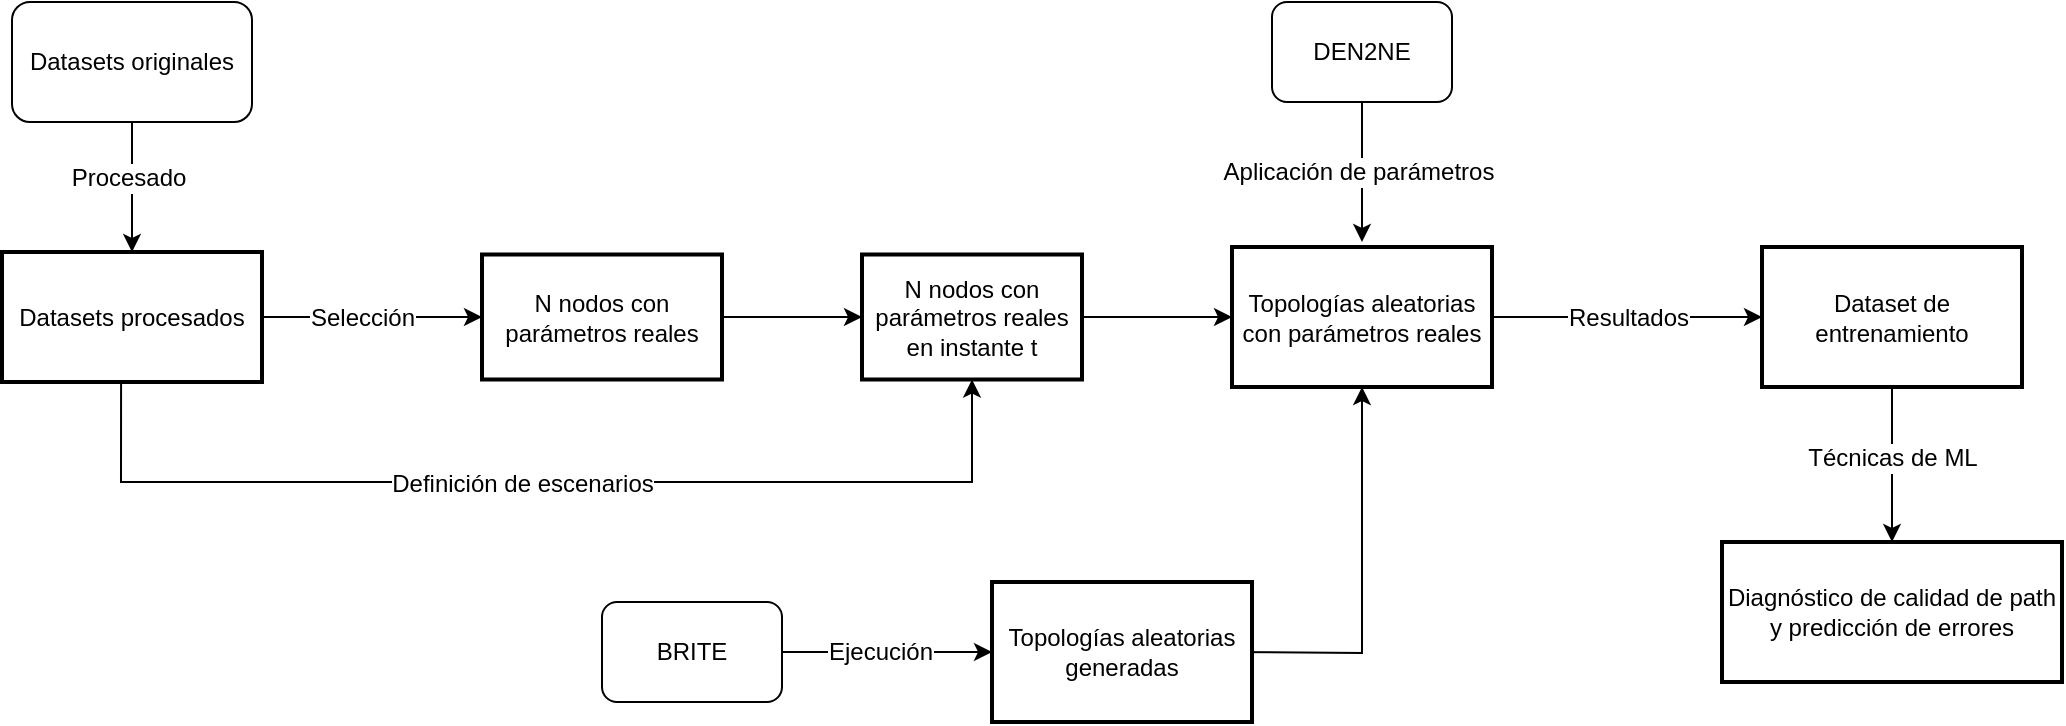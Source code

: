 <mxfile version="22.0.8" type="device">
  <diagram name="Página-1" id="GT2AcjhVZAx9yeQGj5Q4">
    <mxGraphModel dx="2112" dy="2155" grid="1" gridSize="10" guides="1" tooltips="1" connect="1" arrows="1" fold="1" page="1" pageScale="1" pageWidth="827" pageHeight="1169" math="0" shadow="0">
      <root>
        <mxCell id="0" />
        <mxCell id="1" parent="0" />
        <mxCell id="b_K8JGSQRQva_YjngBjA-47" style="edgeStyle=orthogonalEdgeStyle;rounded=0;orthogonalLoop=1;jettySize=auto;html=1;exitX=1;exitY=0.5;exitDx=0;exitDy=0;entryX=0;entryY=0.5;entryDx=0;entryDy=0;" edge="1" parent="1" source="b_K8JGSQRQva_YjngBjA-12" target="b_K8JGSQRQva_YjngBjA-43">
          <mxGeometry relative="1" as="geometry" />
        </mxCell>
        <mxCell id="b_K8JGSQRQva_YjngBjA-12" value="N nodos con parámetros reales" style="whiteSpace=wrap;strokeWidth=2;" vertex="1" parent="1">
          <mxGeometry x="-190" y="-73.75" width="120" height="62.5" as="geometry" />
        </mxCell>
        <mxCell id="b_K8JGSQRQva_YjngBjA-63" style="edgeStyle=orthogonalEdgeStyle;rounded=0;orthogonalLoop=1;jettySize=auto;html=1;exitX=1;exitY=0.5;exitDx=0;exitDy=0;entryX=0.5;entryY=1;entryDx=0;entryDy=0;" edge="1" parent="1" target="b_K8JGSQRQva_YjngBjA-38">
          <mxGeometry relative="1" as="geometry">
            <mxPoint x="180" y="125" as="sourcePoint" />
          </mxGeometry>
        </mxCell>
        <mxCell id="b_K8JGSQRQva_YjngBjA-31" value="Topologías aleatorias generadas" style="whiteSpace=wrap;strokeWidth=2;" vertex="1" parent="1">
          <mxGeometry x="65" y="90" width="130" height="70" as="geometry" />
        </mxCell>
        <mxCell id="b_K8JGSQRQva_YjngBjA-44" style="edgeStyle=orthogonalEdgeStyle;rounded=0;orthogonalLoop=1;jettySize=auto;html=1;exitX=0.458;exitY=0.968;exitDx=0;exitDy=0;entryX=0.5;entryY=1;entryDx=0;entryDy=0;exitPerimeter=0;" edge="1" parent="1" source="b_K8JGSQRQva_YjngBjA-50" target="b_K8JGSQRQva_YjngBjA-43">
          <mxGeometry relative="1" as="geometry">
            <mxPoint x="-370" y="-5" as="sourcePoint" />
            <Array as="points">
              <mxPoint x="-370" y="40" />
              <mxPoint x="55" y="40" />
            </Array>
          </mxGeometry>
        </mxCell>
        <mxCell id="b_K8JGSQRQva_YjngBjA-45" value="&lt;font style=&quot;font-size: 12px;&quot;&gt;Definición de escenarios&lt;/font&gt;" style="edgeLabel;html=1;align=center;verticalAlign=middle;resizable=0;points=[];" vertex="1" connectable="0" parent="b_K8JGSQRQva_YjngBjA-44">
          <mxGeometry x="-0.047" y="-1" relative="1" as="geometry">
            <mxPoint as="offset" />
          </mxGeometry>
        </mxCell>
        <mxCell id="b_K8JGSQRQva_YjngBjA-34" value="" style="edgeStyle=orthogonalEdgeStyle;rounded=0;orthogonalLoop=1;jettySize=auto;html=1;" edge="1" parent="1" source="b_K8JGSQRQva_YjngBjA-33" target="b_K8JGSQRQva_YjngBjA-31">
          <mxGeometry relative="1" as="geometry" />
        </mxCell>
        <mxCell id="b_K8JGSQRQva_YjngBjA-37" value="&lt;font style=&quot;font-size: 12px;&quot;&gt;Ejecución&lt;/font&gt;" style="edgeLabel;html=1;align=center;verticalAlign=middle;resizable=0;points=[];" vertex="1" connectable="0" parent="b_K8JGSQRQva_YjngBjA-34">
          <mxGeometry x="-0.129" y="2" relative="1" as="geometry">
            <mxPoint x="3" y="2" as="offset" />
          </mxGeometry>
        </mxCell>
        <mxCell id="b_K8JGSQRQva_YjngBjA-33" value="BRITE" style="rounded=1;whiteSpace=wrap;html=1;" vertex="1" parent="1">
          <mxGeometry x="-130" y="100" width="90" height="50" as="geometry" />
        </mxCell>
        <mxCell id="b_K8JGSQRQva_YjngBjA-73" style="edgeStyle=orthogonalEdgeStyle;rounded=0;orthogonalLoop=1;jettySize=auto;html=1;exitX=1;exitY=0.5;exitDx=0;exitDy=0;entryX=0;entryY=0.5;entryDx=0;entryDy=0;" edge="1" parent="1" source="b_K8JGSQRQva_YjngBjA-38" target="b_K8JGSQRQva_YjngBjA-71">
          <mxGeometry relative="1" as="geometry" />
        </mxCell>
        <mxCell id="b_K8JGSQRQva_YjngBjA-76" value="&lt;font style=&quot;font-size: 12px;&quot;&gt;Resultados&lt;/font&gt;" style="edgeLabel;html=1;align=center;verticalAlign=middle;resizable=0;points=[];" vertex="1" connectable="0" parent="b_K8JGSQRQva_YjngBjA-73">
          <mxGeometry x="0.002" y="-1" relative="1" as="geometry">
            <mxPoint y="-1" as="offset" />
          </mxGeometry>
        </mxCell>
        <mxCell id="b_K8JGSQRQva_YjngBjA-38" value="Topologías aleatorias con parámetros reales" style="whiteSpace=wrap;strokeWidth=2;" vertex="1" parent="1">
          <mxGeometry x="185" y="-77.5" width="130" height="70" as="geometry" />
        </mxCell>
        <mxCell id="b_K8JGSQRQva_YjngBjA-58" style="edgeStyle=orthogonalEdgeStyle;rounded=0;orthogonalLoop=1;jettySize=auto;html=1;exitX=1;exitY=0.5;exitDx=0;exitDy=0;entryX=0;entryY=0.5;entryDx=0;entryDy=0;" edge="1" parent="1" source="b_K8JGSQRQva_YjngBjA-43" target="b_K8JGSQRQva_YjngBjA-38">
          <mxGeometry relative="1" as="geometry" />
        </mxCell>
        <mxCell id="b_K8JGSQRQva_YjngBjA-43" value="N nodos con parámetros reales en instante t" style="whiteSpace=wrap;strokeWidth=2;" vertex="1" parent="1">
          <mxGeometry y="-73.75" width="110" height="62.5" as="geometry" />
        </mxCell>
        <mxCell id="b_K8JGSQRQva_YjngBjA-69" style="edgeStyle=orthogonalEdgeStyle;rounded=0;orthogonalLoop=1;jettySize=auto;html=1;exitX=0.5;exitY=1;exitDx=0;exitDy=0;entryX=0.5;entryY=0;entryDx=0;entryDy=0;" edge="1" parent="1" source="b_K8JGSQRQva_YjngBjA-48" target="b_K8JGSQRQva_YjngBjA-50">
          <mxGeometry relative="1" as="geometry" />
        </mxCell>
        <mxCell id="b_K8JGSQRQva_YjngBjA-48" value="Datasets originales" style="rounded=1;whiteSpace=wrap;html=1;" vertex="1" parent="1">
          <mxGeometry x="-425" y="-200" width="120" height="60" as="geometry" />
        </mxCell>
        <mxCell id="b_K8JGSQRQva_YjngBjA-54" style="edgeStyle=orthogonalEdgeStyle;rounded=0;orthogonalLoop=1;jettySize=auto;html=1;exitX=1;exitY=0.5;exitDx=0;exitDy=0;entryX=0;entryY=0.5;entryDx=0;entryDy=0;" edge="1" parent="1" source="b_K8JGSQRQva_YjngBjA-50" target="b_K8JGSQRQva_YjngBjA-12">
          <mxGeometry relative="1" as="geometry" />
        </mxCell>
        <mxCell id="b_K8JGSQRQva_YjngBjA-55" value="&lt;font style=&quot;font-size: 12px;&quot;&gt;Selección&lt;/font&gt;" style="edgeLabel;html=1;align=center;verticalAlign=middle;resizable=0;points=[];" vertex="1" connectable="0" parent="b_K8JGSQRQva_YjngBjA-54">
          <mxGeometry x="0.001" y="1" relative="1" as="geometry">
            <mxPoint x="-5" y="1" as="offset" />
          </mxGeometry>
        </mxCell>
        <mxCell id="b_K8JGSQRQva_YjngBjA-50" value="Datasets procesados" style="whiteSpace=wrap;strokeWidth=2;" vertex="1" parent="1">
          <mxGeometry x="-430" y="-75" width="130" height="65" as="geometry" />
        </mxCell>
        <mxCell id="b_K8JGSQRQva_YjngBjA-52" value="&lt;font style=&quot;font-size: 12px;&quot;&gt;Procesado&lt;/font&gt;" style="edgeLabel;html=1;align=center;verticalAlign=middle;resizable=0;points=[];" vertex="1" connectable="0" parent="1">
          <mxGeometry x="-370" y="-90" as="geometry">
            <mxPoint x="3" y="-22" as="offset" />
          </mxGeometry>
        </mxCell>
        <mxCell id="b_K8JGSQRQva_YjngBjA-64" value="Diagnóstico de calidad de path y predicción de errores" style="whiteSpace=wrap;strokeWidth=2;" vertex="1" parent="1">
          <mxGeometry x="430" y="70" width="170" height="70" as="geometry" />
        </mxCell>
        <mxCell id="b_K8JGSQRQva_YjngBjA-68" style="edgeStyle=orthogonalEdgeStyle;rounded=0;orthogonalLoop=1;jettySize=auto;html=1;exitX=0.5;exitY=1;exitDx=0;exitDy=0;" edge="1" parent="1" source="b_K8JGSQRQva_YjngBjA-67">
          <mxGeometry relative="1" as="geometry">
            <mxPoint x="250" y="-80" as="targetPoint" />
          </mxGeometry>
        </mxCell>
        <mxCell id="b_K8JGSQRQva_YjngBjA-70" value="&lt;font style=&quot;font-size: 12px;&quot;&gt;Aplicación de parámetros&lt;/font&gt;" style="edgeLabel;html=1;align=center;verticalAlign=middle;resizable=0;points=[];" vertex="1" connectable="0" parent="b_K8JGSQRQva_YjngBjA-68">
          <mxGeometry x="-0.007" y="-2" relative="1" as="geometry">
            <mxPoint x="-2" y="-2" as="offset" />
          </mxGeometry>
        </mxCell>
        <mxCell id="b_K8JGSQRQva_YjngBjA-67" value="DEN2NE" style="rounded=1;whiteSpace=wrap;html=1;" vertex="1" parent="1">
          <mxGeometry x="205" y="-200" width="90" height="50" as="geometry" />
        </mxCell>
        <mxCell id="b_K8JGSQRQva_YjngBjA-74" style="edgeStyle=orthogonalEdgeStyle;rounded=0;orthogonalLoop=1;jettySize=auto;html=1;exitX=0.5;exitY=1;exitDx=0;exitDy=0;entryX=0.5;entryY=0;entryDx=0;entryDy=0;" edge="1" parent="1" source="b_K8JGSQRQva_YjngBjA-71" target="b_K8JGSQRQva_YjngBjA-64">
          <mxGeometry relative="1" as="geometry" />
        </mxCell>
        <mxCell id="b_K8JGSQRQva_YjngBjA-75" value="&lt;font style=&quot;font-size: 12px;&quot;&gt;Técnicas de ML&lt;/font&gt;" style="edgeLabel;html=1;align=center;verticalAlign=middle;resizable=0;points=[];" vertex="1" connectable="0" parent="b_K8JGSQRQva_YjngBjA-74">
          <mxGeometry x="-0.097" y="5" relative="1" as="geometry">
            <mxPoint x="-5" as="offset" />
          </mxGeometry>
        </mxCell>
        <mxCell id="b_K8JGSQRQva_YjngBjA-71" value="Dataset de entrenamiento" style="whiteSpace=wrap;strokeWidth=2;" vertex="1" parent="1">
          <mxGeometry x="450" y="-77.5" width="130" height="70" as="geometry" />
        </mxCell>
      </root>
    </mxGraphModel>
  </diagram>
</mxfile>
